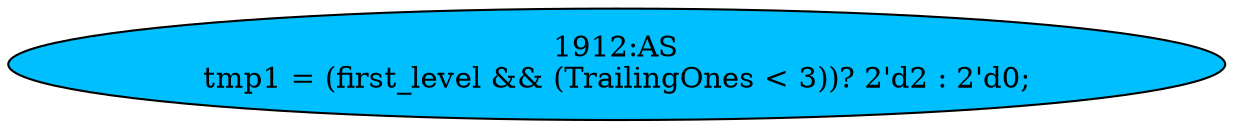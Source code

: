 strict digraph "" {
	node [label="\N"];
	"1912:AS"	 [ast="<pyverilog.vparser.ast.Assign object at 0x7f204c598990>",
		def_var="['tmp1']",
		fillcolor=deepskyblue,
		label="1912:AS
tmp1 = (first_level && (TrailingOnes < 3))? 2'd2 : 2'd0;",
		statements="[]",
		style=filled,
		typ=Assign,
		use_var="['first_level', 'TrailingOnes']"];
}
